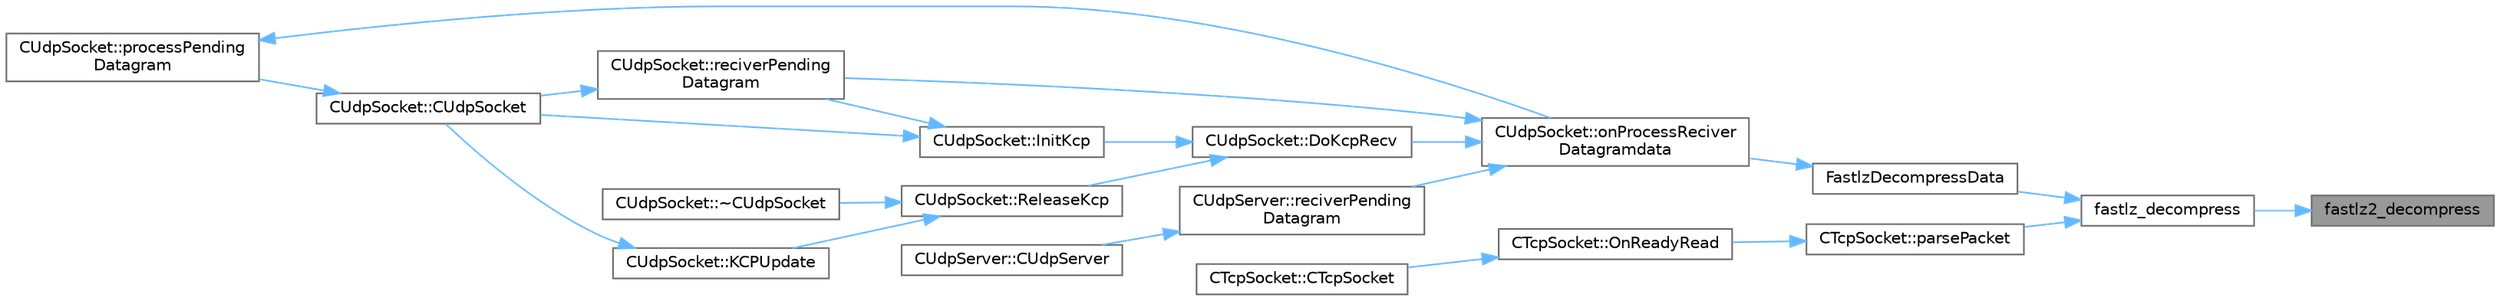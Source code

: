 digraph "fastlz2_decompress"
{
 // LATEX_PDF_SIZE
  bgcolor="transparent";
  edge [fontname=Helvetica,fontsize=10,labelfontname=Helvetica,labelfontsize=10];
  node [fontname=Helvetica,fontsize=10,shape=box,height=0.2,width=0.4];
  rankdir="RL";
  Node1 [id="Node000001",label="fastlz2_decompress",height=0.2,width=0.4,color="gray40", fillcolor="grey60", style="filled", fontcolor="black",tooltip="级别 2 解压缩实现"];
  Node1 -> Node2 [id="edge1_Node000001_Node000002",dir="back",color="steelblue1",style="solid",tooltip=" "];
  Node2 [id="Node000002",label="fastlz_decompress",height=0.2,width=0.4,color="grey40", fillcolor="white", style="filled",URL="$fastlz_8c.html#a6cce72f3099f53d0cc244162180166b3",tooltip="通用解压缩函数"];
  Node2 -> Node3 [id="edge2_Node000002_Node000003",dir="back",color="steelblue1",style="solid",tooltip=" "];
  Node3 [id="Node000003",label="FastlzDecompressData",height=0.2,width=0.4,color="grey40", fillcolor="white", style="filled",URL="$common_8cpp.html#a4a392b934d85ed54106c471cad69665d",tooltip="fastlz 解压数据。"];
  Node3 -> Node4 [id="edge3_Node000003_Node000004",dir="back",color="steelblue1",style="solid",tooltip=" "];
  Node4 [id="Node000004",label="CUdpSocket::onProcessReciver\lDatagramdata",height=0.2,width=0.4,color="grey40", fillcolor="white", style="filled",URL="$class_c_udp_socket.html#a0d607b7e6a1c94cc87f8e8a4acc50a33",tooltip="处理接收到的报文"];
  Node4 -> Node5 [id="edge4_Node000004_Node000005",dir="back",color="steelblue1",style="solid",tooltip=" "];
  Node5 [id="Node000005",label="CUdpSocket::DoKcpRecv",height=0.2,width=0.4,color="grey40", fillcolor="white", style="filled",URL="$class_c_udp_socket.html#a235c0d71fb7596cf053147501ee3b865",tooltip="kcp转换后消息处理"];
  Node5 -> Node6 [id="edge5_Node000005_Node000006",dir="back",color="steelblue1",style="solid",tooltip=" "];
  Node6 [id="Node000006",label="CUdpSocket::InitKcp",height=0.2,width=0.4,color="grey40", fillcolor="white", style="filled",URL="$class_c_udp_socket.html#a893c83c649c1595b0027d14a705ef992",tooltip="初始Kcp"];
  Node6 -> Node7 [id="edge6_Node000006_Node000007",dir="back",color="steelblue1",style="solid",tooltip=" "];
  Node7 [id="Node000007",label="CUdpSocket::CUdpSocket",height=0.2,width=0.4,color="grey40", fillcolor="white", style="filled",URL="$class_c_udp_socket.html#a10b374e4c9a9fc55d3193dec04ecb77a",tooltip="CUdpSocket::CUdpSocket"];
  Node7 -> Node8 [id="edge7_Node000007_Node000008",dir="back",color="steelblue1",style="solid",tooltip=" "];
  Node8 [id="Node000008",label="CUdpSocket::processPending\lDatagram",height=0.2,width=0.4,color="grey40", fillcolor="white", style="filled",URL="$class_c_udp_socket.html#a643a52e771c46331915a2a817f8daefe",tooltip="处理接收到的消息"];
  Node8 -> Node4 [id="edge8_Node000008_Node000004",dir="back",color="steelblue1",style="solid",tooltip=" "];
  Node6 -> Node9 [id="edge9_Node000006_Node000009",dir="back",color="steelblue1",style="solid",tooltip=" "];
  Node9 [id="Node000009",label="CUdpSocket::reciverPending\lDatagram",height=0.2,width=0.4,color="grey40", fillcolor="white", style="filled",URL="$class_c_udp_socket.html#aec7b1554ec634e5cd21efe2ad61c1e47",tooltip=" "];
  Node9 -> Node7 [id="edge10_Node000009_Node000007",dir="back",color="steelblue1",style="solid",tooltip=" "];
  Node5 -> Node10 [id="edge11_Node000005_Node000010",dir="back",color="steelblue1",style="solid",tooltip=" "];
  Node10 [id="Node000010",label="CUdpSocket::ReleaseKcp",height=0.2,width=0.4,color="grey40", fillcolor="white", style="filled",URL="$class_c_udp_socket.html#aca586d38fa713cb0e8ac286b0b772e27",tooltip="释放Kcp"];
  Node10 -> Node11 [id="edge12_Node000010_Node000011",dir="back",color="steelblue1",style="solid",tooltip=" "];
  Node11 [id="Node000011",label="CUdpSocket::KCPUpdate",height=0.2,width=0.4,color="grey40", fillcolor="white", style="filled",URL="$class_c_udp_socket.html#a13640ae10c35f12a456274c76e452fe9",tooltip=" "];
  Node11 -> Node7 [id="edge13_Node000011_Node000007",dir="back",color="steelblue1",style="solid",tooltip=" "];
  Node10 -> Node12 [id="edge14_Node000010_Node000012",dir="back",color="steelblue1",style="solid",tooltip=" "];
  Node12 [id="Node000012",label="CUdpSocket::~CUdpSocket",height=0.2,width=0.4,color="grey40", fillcolor="white", style="filled",URL="$class_c_udp_socket.html#ac995c2e607c30036d217719800789667",tooltip=" "];
  Node4 -> Node13 [id="edge15_Node000004_Node000013",dir="back",color="steelblue1",style="solid",tooltip=" "];
  Node13 [id="Node000013",label="CUdpServer::reciverPending\lDatagram",height=0.2,width=0.4,color="grey40", fillcolor="white", style="filled",URL="$class_c_udp_server.html#aec7b1554ec634e5cd21efe2ad61c1e47",tooltip=" "];
  Node13 -> Node14 [id="edge16_Node000013_Node000014",dir="back",color="steelblue1",style="solid",tooltip=" "];
  Node14 [id="Node000014",label="CUdpServer::CUdpServer",height=0.2,width=0.4,color="grey40", fillcolor="white", style="filled",URL="$class_c_udp_server.html#a2fe69e76d8f3a04f48fb6d829552d5c9",tooltip=" "];
  Node4 -> Node9 [id="edge17_Node000004_Node000009",dir="back",color="steelblue1",style="solid",tooltip=" "];
  Node2 -> Node15 [id="edge18_Node000002_Node000015",dir="back",color="steelblue1",style="solid",tooltip=" "];
  Node15 [id="Node000015",label="CTcpSocket::parsePacket",height=0.2,width=0.4,color="grey40", fillcolor="white", style="filled",URL="$class_c_tcp_socket.html#ae08a82ce02b357eb5eadb973936a750f",tooltip="解析信息包"];
  Node15 -> Node16 [id="edge19_Node000015_Node000016",dir="back",color="steelblue1",style="solid",tooltip=" "];
  Node16 [id="Node000016",label="CTcpSocket::OnReadyRead",height=0.2,width=0.4,color="grey40", fillcolor="white", style="filled",URL="$class_c_tcp_socket.html#accc2526f54192a5b1f22d382b674879b",tooltip="处理接收数据"];
  Node16 -> Node17 [id="edge20_Node000016_Node000017",dir="back",color="steelblue1",style="solid",tooltip=" "];
  Node17 [id="Node000017",label="CTcpSocket::CTcpSocket",height=0.2,width=0.4,color="grey40", fillcolor="white", style="filled",URL="$class_c_tcp_socket.html#a8b430ff04f84435384348676718d1b9d",tooltip=" "];
}
